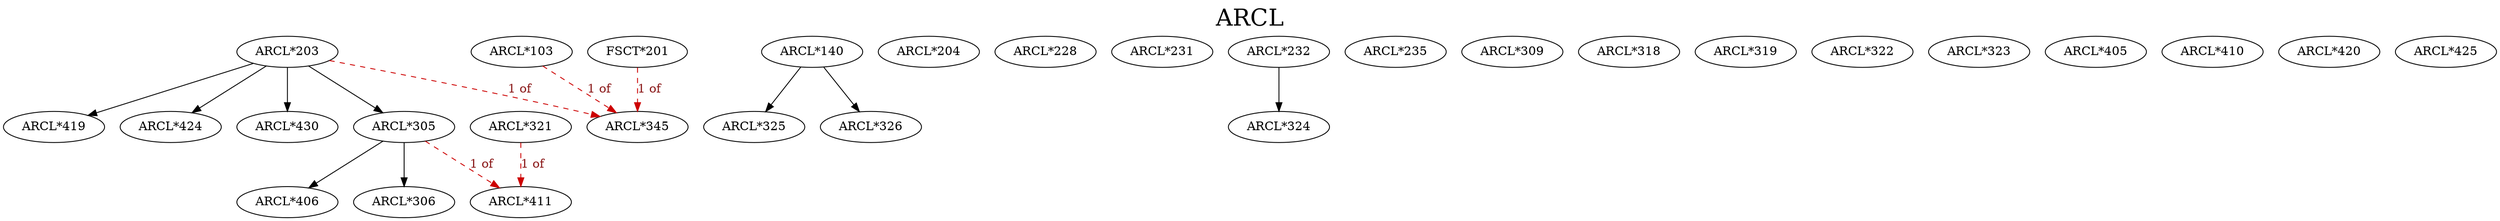 digraph ARCL {
labelloc = "t";
label = "ARCL"
fontsize = 27;
"ARCL*103"
"ARCL*140"
"ARCL*203"
"ARCL*204"
"ARCL*228"
"ARCL*231"
"ARCL*232"
"ARCL*235"
"ARCL*203" -> "ARCL*305" [style=solid]
"ARCL*305" -> "ARCL*306" [style=solid]
"ARCL*309"
"ARCL*318"
"ARCL*319"
"ARCL*322"
"ARCL*323"
"ARCL*232" -> "ARCL*324" [style=solid]
"ARCL*140" -> "ARCL*325" [style=solid]
"ARCL*140" -> "ARCL*326" [style=solid]
"ARCL*103" -> "ARCL*345" [style=dashed] [label="1 of", fontcolor=firebrick4] [color=red3]
"ARCL*203" -> "ARCL*345" [style=dashed] [label="1 of", fontcolor=firebrick4] [color=red3]
"FSCT*201" -> "ARCL*345" [style=dashed] [label="1 of", fontcolor=firebrick4] [color=red3]
"ARCL*405"
"ARCL*305" -> "ARCL*406" [style=solid]
"ARCL*410"
"ARCL*305" -> "ARCL*411" [style=dashed] [label="1 of", fontcolor=firebrick4] [color=red3]
"ARCL*321" -> "ARCL*411" [style=dashed] [label="1 of", fontcolor=firebrick4] [color=red3]
"ARCL*203" -> "ARCL*419" [style=solid]
"ARCL*420"
"ARCL*203" -> "ARCL*424" [style=solid]
"ARCL*425"
"ARCL*203" -> "ARCL*430" [style=solid]
}
